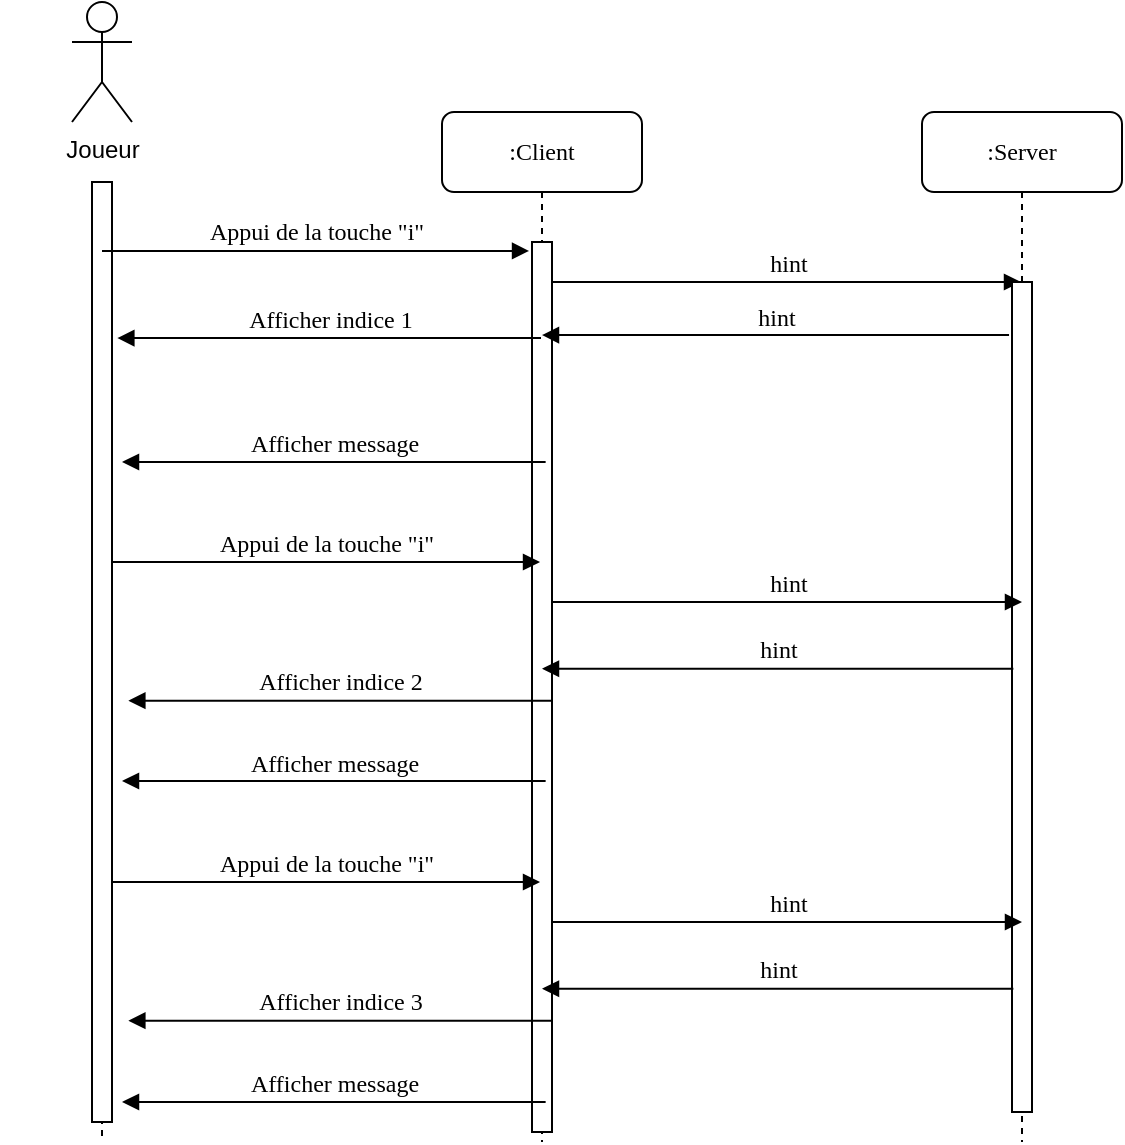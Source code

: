 <mxfile pages="6">
    <diagram name="indices de jeu" id="xraZCQBXHAXGGiUfTXcZ">
        <mxGraphModel dx="1388" dy="623" grid="1" gridSize="10" guides="1" tooltips="1" connect="1" arrows="1" fold="1" page="1" pageScale="1" pageWidth="1100" pageHeight="850" background="none" math="0" shadow="0">
            <root>
                <mxCell id="HXFXs6HzIAfrWPZ5KEJo-0"/>
                <mxCell id="HXFXs6HzIAfrWPZ5KEJo-1" parent="HXFXs6HzIAfrWPZ5KEJo-0"/>
                <mxCell id="HXFXs6HzIAfrWPZ5KEJo-2" value=":Client" style="shape=umlLifeline;perimeter=lifelinePerimeter;whiteSpace=wrap;html=1;container=1;collapsible=0;recursiveResize=0;outlineConnect=0;rounded=1;shadow=0;comic=0;labelBackgroundColor=none;strokeWidth=1;fontFamily=Verdana;fontSize=12;align=center;" parent="HXFXs6HzIAfrWPZ5KEJo-1" vertex="1">
                    <mxGeometry x="300" y="135" width="100" height="515" as="geometry"/>
                </mxCell>
                <mxCell id="B_m2uPPS5pH4uiyy2kyu-3" value="" style="html=1;points=[];perimeter=orthogonalPerimeter;" parent="HXFXs6HzIAfrWPZ5KEJo-2" vertex="1">
                    <mxGeometry x="45" y="65" width="10" height="445" as="geometry"/>
                </mxCell>
                <mxCell id="B_m2uPPS5pH4uiyy2kyu-8" value="hint" style="html=1;verticalAlign=bottom;endArrow=block;fontFamily=Verdana;fontSize=12;" parent="HXFXs6HzIAfrWPZ5KEJo-2" target="HXFXs6HzIAfrWPZ5KEJo-4" edge="1">
                    <mxGeometry width="80" relative="1" as="geometry">
                        <mxPoint x="55" y="85" as="sourcePoint"/>
                        <mxPoint x="135" y="85" as="targetPoint"/>
                    </mxGeometry>
                </mxCell>
                <mxCell id="B_m2uPPS5pH4uiyy2kyu-19" value="Appui de la touche &quot;i&quot;" style="html=1;verticalAlign=bottom;endArrow=block;fontFamily=Verdana;fontSize=12;entryX=-0.148;entryY=0.01;entryDx=0;entryDy=0;entryPerimeter=0;" parent="HXFXs6HzIAfrWPZ5KEJo-2" edge="1">
                    <mxGeometry width="80" relative="1" as="geometry">
                        <mxPoint x="-165" y="225" as="sourcePoint"/>
                        <mxPoint x="49.02" y="225" as="targetPoint"/>
                    </mxGeometry>
                </mxCell>
                <mxCell id="B_m2uPPS5pH4uiyy2kyu-20" value="Afficher indice 2" style="html=1;verticalAlign=bottom;endArrow=block;fontFamily=Verdana;fontSize=12;entryX=1.268;entryY=0.166;entryDx=0;entryDy=0;entryPerimeter=0;" parent="HXFXs6HzIAfrWPZ5KEJo-2" edge="1">
                    <mxGeometry width="80" relative="1" as="geometry">
                        <mxPoint x="55" y="294.33" as="sourcePoint"/>
                        <mxPoint x="-156.82" y="294.33" as="targetPoint"/>
                    </mxGeometry>
                </mxCell>
                <mxCell id="B_m2uPPS5pH4uiyy2kyu-21" value="Appui de la touche &quot;i&quot;" style="html=1;verticalAlign=bottom;endArrow=block;fontFamily=Verdana;fontSize=12;entryX=-0.148;entryY=0.01;entryDx=0;entryDy=0;entryPerimeter=0;" parent="HXFXs6HzIAfrWPZ5KEJo-2" edge="1">
                    <mxGeometry width="80" relative="1" as="geometry">
                        <mxPoint x="-165" y="385" as="sourcePoint"/>
                        <mxPoint x="49.02" y="385" as="targetPoint"/>
                    </mxGeometry>
                </mxCell>
                <mxCell id="B_m2uPPS5pH4uiyy2kyu-22" value="Afficher indice 3" style="html=1;verticalAlign=bottom;endArrow=block;fontFamily=Verdana;fontSize=12;entryX=1.268;entryY=0.166;entryDx=0;entryDy=0;entryPerimeter=0;" parent="HXFXs6HzIAfrWPZ5KEJo-2" edge="1">
                    <mxGeometry width="80" relative="1" as="geometry">
                        <mxPoint x="55" y="454.33" as="sourcePoint"/>
                        <mxPoint x="-156.82" y="454.33" as="targetPoint"/>
                    </mxGeometry>
                </mxCell>
                <mxCell id="HXFXs6HzIAfrWPZ5KEJo-4" value=":Server" style="shape=umlLifeline;perimeter=lifelinePerimeter;whiteSpace=wrap;html=1;container=1;collapsible=0;recursiveResize=0;outlineConnect=0;rounded=1;shadow=0;comic=0;labelBackgroundColor=none;strokeWidth=1;fontFamily=Verdana;fontSize=12;align=center;" parent="HXFXs6HzIAfrWPZ5KEJo-1" vertex="1">
                    <mxGeometry x="540" y="135" width="100" height="515" as="geometry"/>
                </mxCell>
                <mxCell id="B_m2uPPS5pH4uiyy2kyu-5" value="" style="html=1;points=[];perimeter=orthogonalPerimeter;fontFamily=Verdana;fontSize=12;" parent="HXFXs6HzIAfrWPZ5KEJo-4" vertex="1">
                    <mxGeometry x="45" y="85" width="10" height="415" as="geometry"/>
                </mxCell>
                <mxCell id="HXFXs6HzIAfrWPZ5KEJo-6" value="" style="shape=umlLifeline;perimeter=lifelinePerimeter;whiteSpace=wrap;html=1;container=1;collapsible=0;recursiveResize=0;outlineConnect=0;rounded=1;shadow=0;comic=0;labelBackgroundColor=none;strokeWidth=1;fontFamily=Verdana;fontSize=12;align=center;size=0;" parent="HXFXs6HzIAfrWPZ5KEJo-1" vertex="1">
                    <mxGeometry x="80" y="170" width="100" height="480" as="geometry"/>
                </mxCell>
                <mxCell id="HXFXs6HzIAfrWPZ5KEJo-7" value="" style="html=1;points=[];perimeter=orthogonalPerimeter;rounded=0;shadow=0;comic=0;labelBackgroundColor=none;strokeWidth=1;fontFamily=Verdana;fontSize=12;align=center;" parent="HXFXs6HzIAfrWPZ5KEJo-6" vertex="1">
                    <mxGeometry x="45" width="10" height="470" as="geometry"/>
                </mxCell>
                <mxCell id="HXFXs6HzIAfrWPZ5KEJo-8" value="Joueur" style="shape=umlActor;verticalLabelPosition=bottom;verticalAlign=top;html=1;outlineConnect=0;" parent="HXFXs6HzIAfrWPZ5KEJo-1" vertex="1">
                    <mxGeometry x="115" y="80" width="30" height="60" as="geometry"/>
                </mxCell>
                <mxCell id="B_m2uPPS5pH4uiyy2kyu-7" value="Appui de la touche &quot;i&quot;" style="html=1;verticalAlign=bottom;endArrow=block;fontFamily=Verdana;fontSize=12;entryX=-0.148;entryY=0.01;entryDx=0;entryDy=0;entryPerimeter=0;" parent="HXFXs6HzIAfrWPZ5KEJo-1" source="HXFXs6HzIAfrWPZ5KEJo-6" target="B_m2uPPS5pH4uiyy2kyu-3" edge="1">
                    <mxGeometry width="80" relative="1" as="geometry">
                        <mxPoint x="170" y="240" as="sourcePoint"/>
                        <mxPoint x="250" y="240" as="targetPoint"/>
                    </mxGeometry>
                </mxCell>
                <mxCell id="B_m2uPPS5pH4uiyy2kyu-10" value="hint" style="html=1;verticalAlign=bottom;endArrow=block;fontFamily=Verdana;fontSize=12;exitX=-0.148;exitY=0.064;exitDx=0;exitDy=0;exitPerimeter=0;" parent="HXFXs6HzIAfrWPZ5KEJo-1" source="B_m2uPPS5pH4uiyy2kyu-5" target="HXFXs6HzIAfrWPZ5KEJo-2" edge="1">
                    <mxGeometry width="80" relative="1" as="geometry">
                        <mxPoint x="470" y="300" as="sourcePoint"/>
                        <mxPoint x="550" y="300" as="targetPoint"/>
                    </mxGeometry>
                </mxCell>
                <mxCell id="B_m2uPPS5pH4uiyy2kyu-11" value="Afficher indice 1" style="html=1;verticalAlign=bottom;endArrow=block;fontFamily=Verdana;fontSize=12;entryX=1.268;entryY=0.166;entryDx=0;entryDy=0;entryPerimeter=0;" parent="HXFXs6HzIAfrWPZ5KEJo-1" source="HXFXs6HzIAfrWPZ5KEJo-2" target="HXFXs6HzIAfrWPZ5KEJo-7" edge="1">
                    <mxGeometry width="80" relative="1" as="geometry">
                        <mxPoint x="310" y="390" as="sourcePoint"/>
                        <mxPoint x="390" y="390" as="targetPoint"/>
                    </mxGeometry>
                </mxCell>
                <mxCell id="B_m2uPPS5pH4uiyy2kyu-13" value="hint" style="html=1;verticalAlign=bottom;endArrow=block;fontFamily=Verdana;fontSize=12;" parent="HXFXs6HzIAfrWPZ5KEJo-1" edge="1">
                    <mxGeometry width="80" relative="1" as="geometry">
                        <mxPoint x="355.5" y="380" as="sourcePoint"/>
                        <mxPoint x="590" y="380" as="targetPoint"/>
                    </mxGeometry>
                </mxCell>
                <mxCell id="B_m2uPPS5pH4uiyy2kyu-14" value="hint" style="html=1;verticalAlign=bottom;endArrow=block;fontFamily=Verdana;fontSize=12;exitX=0.018;exitY=0.089;exitDx=0;exitDy=0;exitPerimeter=0;" parent="HXFXs6HzIAfrWPZ5KEJo-1" edge="1">
                    <mxGeometry width="80" relative="1" as="geometry">
                        <mxPoint x="585.68" y="413.375" as="sourcePoint"/>
                        <mxPoint x="350" y="413.375" as="targetPoint"/>
                    </mxGeometry>
                </mxCell>
                <mxCell id="B_m2uPPS5pH4uiyy2kyu-15" value="hint" style="html=1;verticalAlign=bottom;endArrow=block;fontFamily=Verdana;fontSize=12;" parent="HXFXs6HzIAfrWPZ5KEJo-1" edge="1">
                    <mxGeometry width="80" relative="1" as="geometry">
                        <mxPoint x="355.5" y="540" as="sourcePoint"/>
                        <mxPoint x="590" y="540" as="targetPoint"/>
                    </mxGeometry>
                </mxCell>
                <mxCell id="B_m2uPPS5pH4uiyy2kyu-16" value="hint" style="html=1;verticalAlign=bottom;endArrow=block;fontFamily=Verdana;fontSize=12;exitX=0.018;exitY=0.089;exitDx=0;exitDy=0;exitPerimeter=0;" parent="HXFXs6HzIAfrWPZ5KEJo-1" edge="1">
                    <mxGeometry width="80" relative="1" as="geometry">
                        <mxPoint x="585.68" y="573.375" as="sourcePoint"/>
                        <mxPoint x="350" y="573.375" as="targetPoint"/>
                    </mxGeometry>
                </mxCell>
                <mxCell id="B_m2uPPS5pH4uiyy2kyu-25" value="Afficher message" style="html=1;verticalAlign=bottom;endArrow=block;fontFamily=Verdana;fontSize=12;entryX=1.268;entryY=0.166;entryDx=0;entryDy=0;entryPerimeter=0;" parent="HXFXs6HzIAfrWPZ5KEJo-1" edge="1">
                    <mxGeometry width="80" relative="1" as="geometry">
                        <mxPoint x="351.82" y="310.0" as="sourcePoint"/>
                        <mxPoint x="140.0" y="310.0" as="targetPoint"/>
                    </mxGeometry>
                </mxCell>
                <mxCell id="B_m2uPPS5pH4uiyy2kyu-35" value="Afficher message" style="html=1;verticalAlign=bottom;endArrow=block;fontFamily=Verdana;fontSize=12;entryX=1.268;entryY=0.166;entryDx=0;entryDy=0;entryPerimeter=0;" parent="HXFXs6HzIAfrWPZ5KEJo-1" edge="1">
                    <mxGeometry width="80" relative="1" as="geometry">
                        <mxPoint x="351.82" y="469.5" as="sourcePoint"/>
                        <mxPoint x="140" y="469.5" as="targetPoint"/>
                    </mxGeometry>
                </mxCell>
                <mxCell id="B_m2uPPS5pH4uiyy2kyu-36" value="Afficher message" style="html=1;verticalAlign=bottom;endArrow=block;fontFamily=Verdana;fontSize=12;entryX=1.268;entryY=0.166;entryDx=0;entryDy=0;entryPerimeter=0;" parent="HXFXs6HzIAfrWPZ5KEJo-1" edge="1">
                    <mxGeometry width="80" relative="1" as="geometry">
                        <mxPoint x="351.82" y="630" as="sourcePoint"/>
                        <mxPoint x="140" y="630" as="targetPoint"/>
                    </mxGeometry>
                </mxCell>
            </root>
        </mxGraphModel>
    </diagram>
    <diagram name="donnees etat initial" id="cie6jX-GZAudxizyRiq4">
        <mxGraphModel dx="1388" dy="623" grid="1" gridSize="10" guides="1" tooltips="1" connect="1" arrows="1" fold="1" page="1" pageScale="1" pageWidth="1100" pageHeight="850" background="none" math="0" shadow="0">
            <root>
                <mxCell id="mKZRriQ3ifEGAcNNeGFT-0"/>
                <mxCell id="mKZRriQ3ifEGAcNNeGFT-1" parent="mKZRriQ3ifEGAcNNeGFT-0"/>
                <mxCell id="mKZRriQ3ifEGAcNNeGFT-2" value=":Client" style="shape=umlLifeline;perimeter=lifelinePerimeter;whiteSpace=wrap;html=1;container=1;collapsible=0;recursiveResize=0;outlineConnect=0;rounded=1;shadow=0;comic=0;labelBackgroundColor=none;strokeWidth=1;fontFamily=Verdana;fontSize=12;align=center;" parent="mKZRriQ3ifEGAcNNeGFT-1" vertex="1">
                    <mxGeometry x="300" y="135" width="100" height="670" as="geometry"/>
                </mxCell>
                <mxCell id="H-MsiaQZq1gC3IjavCit-10" value="" style="html=1;points=[];perimeter=orthogonalPerimeter;" parent="mKZRriQ3ifEGAcNNeGFT-2" vertex="1">
                    <mxGeometry x="45" y="95" width="10" height="105" as="geometry"/>
                </mxCell>
                <mxCell id="H-MsiaQZq1gC3IjavCit-25" value="" style="html=1;points=[];perimeter=orthogonalPerimeter;fontFamily=Verdana;fontSize=12;" parent="mKZRriQ3ifEGAcNNeGFT-2" vertex="1">
                    <mxGeometry x="45" y="268" width="10" height="105" as="geometry"/>
                </mxCell>
                <mxCell id="H-MsiaQZq1gC3IjavCit-31" value="" style="html=1;points=[];perimeter=orthogonalPerimeter;fontFamily=Verdana;fontSize=12;" parent="mKZRriQ3ifEGAcNNeGFT-2" vertex="1">
                    <mxGeometry x="45" y="425" width="10" height="105" as="geometry"/>
                </mxCell>
                <mxCell id="H-MsiaQZq1gC3IjavCit-37" value="" style="html=1;points=[];perimeter=orthogonalPerimeter;fontFamily=Verdana;fontSize=12;" parent="mKZRriQ3ifEGAcNNeGFT-2" vertex="1">
                    <mxGeometry x="45" y="565" width="10" height="105" as="geometry"/>
                </mxCell>
                <mxCell id="mKZRriQ3ifEGAcNNeGFT-5" value=":Server" style="shape=umlLifeline;perimeter=lifelinePerimeter;whiteSpace=wrap;html=1;container=1;collapsible=0;recursiveResize=0;outlineConnect=0;rounded=1;shadow=0;comic=0;labelBackgroundColor=none;strokeWidth=1;fontFamily=Verdana;fontSize=12;align=center;" parent="mKZRriQ3ifEGAcNNeGFT-1" vertex="1">
                    <mxGeometry x="540" y="135" width="100" height="665" as="geometry"/>
                </mxCell>
                <mxCell id="H-MsiaQZq1gC3IjavCit-7" value="" style="html=1;points=[];perimeter=orthogonalPerimeter;" parent="mKZRriQ3ifEGAcNNeGFT-5" vertex="1">
                    <mxGeometry x="45" y="107.5" width="10" height="80" as="geometry"/>
                </mxCell>
                <mxCell id="H-MsiaQZq1gC3IjavCit-28" value="" style="html=1;points=[];perimeter=orthogonalPerimeter;fontFamily=Verdana;fontSize=12;" parent="mKZRriQ3ifEGAcNNeGFT-5" vertex="1">
                    <mxGeometry x="45" y="275" width="10" height="80" as="geometry"/>
                </mxCell>
                <mxCell id="H-MsiaQZq1gC3IjavCit-34" value="" style="html=1;points=[];perimeter=orthogonalPerimeter;fontFamily=Verdana;fontSize=12;" parent="mKZRriQ3ifEGAcNNeGFT-5" vertex="1">
                    <mxGeometry x="45" y="435" width="10" height="80" as="geometry"/>
                </mxCell>
                <mxCell id="H-MsiaQZq1gC3IjavCit-43" value="" style="html=1;points=[];perimeter=orthogonalPerimeter;fontFamily=Verdana;fontSize=12;" parent="mKZRriQ3ifEGAcNNeGFT-5" vertex="1">
                    <mxGeometry x="45" y="578" width="10" height="80" as="geometry"/>
                </mxCell>
                <mxCell id="BIf7wplBNDq5_CbHoOfJ-6" value="" style="endArrow=none;dashed=1;html=1;dashPattern=1 3;strokeWidth=2;exitX=-0.002;exitY=0.286;exitDx=0;exitDy=0;exitPerimeter=0;" parent="mKZRriQ3ifEGAcNNeGFT-5" edge="1">
                    <mxGeometry width="50" height="50" relative="1" as="geometry">
                        <mxPoint x="-521.24" y="385.18" as="sourcePoint"/>
                        <mxPoint x="100" y="385" as="targetPoint"/>
                    </mxGeometry>
                </mxCell>
                <mxCell id="mKZRriQ3ifEGAcNNeGFT-8" value="" style="shape=umlLifeline;perimeter=lifelinePerimeter;whiteSpace=wrap;html=1;container=1;collapsible=0;recursiveResize=0;outlineConnect=0;rounded=1;shadow=0;comic=0;labelBackgroundColor=none;strokeWidth=1;fontFamily=Verdana;fontSize=12;align=center;size=0;" parent="mKZRriQ3ifEGAcNNeGFT-1" vertex="1">
                    <mxGeometry x="80" y="170" width="100" height="630" as="geometry"/>
                </mxCell>
                <mxCell id="mKZRriQ3ifEGAcNNeGFT-9" value="" style="html=1;points=[];perimeter=orthogonalPerimeter;rounded=0;shadow=0;comic=0;labelBackgroundColor=none;strokeWidth=1;fontFamily=Verdana;fontSize=12;align=center;" parent="mKZRriQ3ifEGAcNNeGFT-8" vertex="1">
                    <mxGeometry x="45" width="10" height="630" as="geometry"/>
                </mxCell>
                <mxCell id="mKZRriQ3ifEGAcNNeGFT-12" value="Joueur" style="shape=umlActor;verticalLabelPosition=bottom;verticalAlign=top;html=1;outlineConnect=0;" parent="mKZRriQ3ifEGAcNNeGFT-1" vertex="1">
                    <mxGeometry x="115" y="80" width="30" height="60" as="geometry"/>
                </mxCell>
                <mxCell id="H-MsiaQZq1gC3IjavCit-8" value="&lt;font style=&quot;font-size: 12px;&quot; face=&quot;Verdana&quot;&gt;Supprimer toutes les fiches de jeux&lt;/font&gt;" style="html=1;verticalAlign=bottom;endArrow=block;entryX=0;entryY=0;" parent="mKZRriQ3ifEGAcNNeGFT-1" source="mKZRriQ3ifEGAcNNeGFT-2" target="H-MsiaQZq1gC3IjavCit-7" edge="1">
                    <mxGeometry relative="1" as="geometry">
                        <mxPoint x="385" y="220" as="sourcePoint"/>
                    </mxGeometry>
                </mxCell>
                <mxCell id="H-MsiaQZq1gC3IjavCit-9" value="&lt;font face=&quot;Verdana&quot;&gt;&lt;span style=&quot;font-size: 12px;&quot;&gt;200 OK&lt;/span&gt;&lt;/font&gt;" style="html=1;verticalAlign=bottom;endArrow=open;dashed=1;endSize=8;exitX=0;exitY=0.95;" parent="mKZRriQ3ifEGAcNNeGFT-1" source="H-MsiaQZq1gC3IjavCit-7" target="mKZRriQ3ifEGAcNNeGFT-2" edge="1">
                    <mxGeometry relative="1" as="geometry">
                        <mxPoint x="385" y="296" as="targetPoint"/>
                    </mxGeometry>
                </mxCell>
                <mxCell id="H-MsiaQZq1gC3IjavCit-12" value="&lt;font face=&quot;Verdana&quot; style=&quot;font-size: 12px;&quot;&gt;Afficher aucun jeu&lt;/font&gt;" style="html=1;verticalAlign=bottom;endArrow=open;dashed=1;endSize=8;exitX=0;exitY=0.95;" parent="mKZRriQ3ifEGAcNNeGFT-1" source="H-MsiaQZq1gC3IjavCit-10" target="mKZRriQ3ifEGAcNNeGFT-8" edge="1">
                    <mxGeometry relative="1" as="geometry">
                        <mxPoint x="225" y="296" as="targetPoint"/>
                    </mxGeometry>
                </mxCell>
                <mxCell id="H-MsiaQZq1gC3IjavCit-11" value="&lt;font face=&quot;Verdana&quot; style=&quot;font-size: 12px;&quot;&gt;Cliquer sur &lt;br&gt;&quot;supprimer toutes &lt;br&gt;les fiches de jeu&quot;&lt;/font&gt;" style="html=1;verticalAlign=bottom;endArrow=block;entryX=0;entryY=0;" parent="mKZRriQ3ifEGAcNNeGFT-1" source="mKZRriQ3ifEGAcNNeGFT-8" target="H-MsiaQZq1gC3IjavCit-10" edge="1">
                    <mxGeometry relative="1" as="geometry">
                        <mxPoint x="225" y="220" as="sourcePoint"/>
                    </mxGeometry>
                </mxCell>
                <mxCell id="H-MsiaQZq1gC3IjavCit-26" value="Cliquer sur &quot;réinitialiser&lt;br&gt;tous les temps&quot;" style="html=1;verticalAlign=bottom;endArrow=block;entryX=0;entryY=0;fontFamily=Verdana;fontSize=12;" parent="mKZRriQ3ifEGAcNNeGFT-1" source="mKZRriQ3ifEGAcNNeGFT-8" target="H-MsiaQZq1gC3IjavCit-25" edge="1">
                    <mxGeometry relative="1" as="geometry">
                        <mxPoint x="225" y="403" as="sourcePoint"/>
                    </mxGeometry>
                </mxCell>
                <mxCell id="H-MsiaQZq1gC3IjavCit-27" value="L'utilisateur&lt;br&gt;ne voit plus les temps" style="html=1;verticalAlign=bottom;endArrow=open;dashed=1;endSize=8;exitX=0;exitY=0.95;fontFamily=Verdana;fontSize=12;" parent="mKZRriQ3ifEGAcNNeGFT-1" source="H-MsiaQZq1gC3IjavCit-25" target="mKZRriQ3ifEGAcNNeGFT-8" edge="1">
                    <mxGeometry relative="1" as="geometry">
                        <mxPoint x="225" y="479" as="targetPoint"/>
                    </mxGeometry>
                </mxCell>
                <mxCell id="H-MsiaQZq1gC3IjavCit-29" value="Supprimer tous les meilleurs temps" style="html=1;verticalAlign=bottom;endArrow=block;entryX=0;entryY=0;fontFamily=Verdana;fontSize=12;" parent="mKZRriQ3ifEGAcNNeGFT-1" source="mKZRriQ3ifEGAcNNeGFT-2" target="H-MsiaQZq1gC3IjavCit-28" edge="1">
                    <mxGeometry relative="1" as="geometry">
                        <mxPoint x="415" y="424" as="sourcePoint"/>
                    </mxGeometry>
                </mxCell>
                <mxCell id="H-MsiaQZq1gC3IjavCit-30" value="200 OK" style="html=1;verticalAlign=bottom;endArrow=open;dashed=1;endSize=8;exitX=0;exitY=0.95;fontFamily=Verdana;fontSize=12;" parent="mKZRriQ3ifEGAcNNeGFT-1" source="H-MsiaQZq1gC3IjavCit-28" target="mKZRriQ3ifEGAcNNeGFT-2" edge="1">
                    <mxGeometry relative="1" as="geometry">
                        <mxPoint x="415" y="500" as="targetPoint"/>
                    </mxGeometry>
                </mxCell>
                <mxCell id="H-MsiaQZq1gC3IjavCit-32" value="Cliquer sur &quot;réinitialiser &lt;br&gt;les constantes de jeu&quot;" style="html=1;verticalAlign=bottom;endArrow=block;entryX=0;entryY=0;fontFamily=Verdana;fontSize=12;" parent="mKZRriQ3ifEGAcNNeGFT-1" source="mKZRriQ3ifEGAcNNeGFT-9" target="H-MsiaQZq1gC3IjavCit-31" edge="1">
                    <mxGeometry relative="1" as="geometry">
                        <mxPoint x="225" y="550" as="sourcePoint"/>
                    </mxGeometry>
                </mxCell>
                <mxCell id="H-MsiaQZq1gC3IjavCit-33" value="Afficher les valeurs par défaut &lt;br&gt;des constantes de jeu" style="html=1;verticalAlign=bottom;endArrow=open;dashed=1;endSize=8;exitX=0;exitY=0.95;fontFamily=Verdana;fontSize=12;" parent="mKZRriQ3ifEGAcNNeGFT-1" source="H-MsiaQZq1gC3IjavCit-31" target="mKZRriQ3ifEGAcNNeGFT-9" edge="1">
                    <mxGeometry relative="1" as="geometry">
                        <mxPoint x="225" y="626" as="targetPoint"/>
                    </mxGeometry>
                </mxCell>
                <mxCell id="H-MsiaQZq1gC3IjavCit-35" value="Remettre les constantes &lt;br&gt;à leurs valeurs initiales" style="html=1;verticalAlign=bottom;endArrow=block;entryX=0;entryY=0;fontFamily=Verdana;fontSize=12;" parent="mKZRriQ3ifEGAcNNeGFT-1" source="mKZRriQ3ifEGAcNNeGFT-2" target="H-MsiaQZq1gC3IjavCit-34" edge="1">
                    <mxGeometry relative="1" as="geometry">
                        <mxPoint x="455" y="563" as="sourcePoint"/>
                    </mxGeometry>
                </mxCell>
                <mxCell id="H-MsiaQZq1gC3IjavCit-36" value="204 No Content" style="html=1;verticalAlign=bottom;endArrow=open;dashed=1;endSize=8;exitX=0;exitY=0.95;fontFamily=Verdana;fontSize=12;" parent="mKZRriQ3ifEGAcNNeGFT-1" source="H-MsiaQZq1gC3IjavCit-34" target="mKZRriQ3ifEGAcNNeGFT-2" edge="1">
                    <mxGeometry relative="1" as="geometry">
                        <mxPoint x="455" y="639" as="targetPoint"/>
                    </mxGeometry>
                </mxCell>
                <mxCell id="H-MsiaQZq1gC3IjavCit-38" value="Cliquer sur &quot;effacer l'historique&quot;" style="html=1;verticalAlign=bottom;endArrow=block;entryX=0;entryY=0;fontFamily=Verdana;fontSize=12;" parent="mKZRriQ3ifEGAcNNeGFT-1" source="mKZRriQ3ifEGAcNNeGFT-8" target="H-MsiaQZq1gC3IjavCit-37" edge="1">
                    <mxGeometry relative="1" as="geometry">
                        <mxPoint x="275" y="700" as="sourcePoint"/>
                    </mxGeometry>
                </mxCell>
                <mxCell id="H-MsiaQZq1gC3IjavCit-39" value="L'utilisateur &lt;br&gt;ne voit plus l'historique" style="html=1;verticalAlign=bottom;endArrow=open;dashed=1;endSize=8;exitX=0;exitY=0.95;fontFamily=Verdana;fontSize=12;" parent="mKZRriQ3ifEGAcNNeGFT-1" source="H-MsiaQZq1gC3IjavCit-37" target="mKZRriQ3ifEGAcNNeGFT-8" edge="1">
                    <mxGeometry relative="1" as="geometry">
                        <mxPoint x="275" y="776" as="targetPoint"/>
                    </mxGeometry>
                </mxCell>
                <mxCell id="H-MsiaQZq1gC3IjavCit-44" value="Supprimer l'historique" style="html=1;verticalAlign=bottom;endArrow=block;entryX=0;entryY=0;fontFamily=Verdana;fontSize=12;" parent="mKZRriQ3ifEGAcNNeGFT-1" source="mKZRriQ3ifEGAcNNeGFT-2" target="H-MsiaQZq1gC3IjavCit-43" edge="1">
                    <mxGeometry relative="1" as="geometry">
                        <mxPoint x="515" y="713" as="sourcePoint"/>
                    </mxGeometry>
                </mxCell>
                <mxCell id="H-MsiaQZq1gC3IjavCit-45" value="200 OK" style="html=1;verticalAlign=bottom;endArrow=open;dashed=1;endSize=8;exitX=0;exitY=0.95;fontFamily=Verdana;fontSize=12;" parent="mKZRriQ3ifEGAcNNeGFT-1" source="H-MsiaQZq1gC3IjavCit-43" target="mKZRriQ3ifEGAcNNeGFT-2" edge="1">
                    <mxGeometry relative="1" as="geometry">
                        <mxPoint x="515" y="789" as="targetPoint"/>
                    </mxGeometry>
                </mxCell>
                <mxCell id="BIf7wplBNDq5_CbHoOfJ-1" value="" style="endArrow=none;dashed=1;html=1;dashPattern=1 3;strokeWidth=2;exitX=-0.002;exitY=0.286;exitDx=0;exitDy=0;exitPerimeter=0;" parent="mKZRriQ3ifEGAcNNeGFT-1" edge="1">
                    <mxGeometry width="50" height="50" relative="1" as="geometry">
                        <mxPoint x="460" y="450" as="sourcePoint"/>
                        <mxPoint x="640" y="360" as="targetPoint"/>
                    </mxGeometry>
                </mxCell>
                <mxCell id="BIf7wplBNDq5_CbHoOfJ-2" value="[Suppression&lt;br&gt;des fiches de jeu]" style="text;html=1;align=center;verticalAlign=middle;resizable=0;points=[];autosize=1;strokeColor=none;fillColor=none;" parent="mKZRriQ3ifEGAcNNeGFT-1" vertex="1">
                    <mxGeometry x="10" y="210" width="120" height="40" as="geometry"/>
                </mxCell>
                <mxCell id="BIf7wplBNDq5_CbHoOfJ-3" value="[Réinitialisation &lt;br&gt;des temps]" style="text;html=1;align=center;verticalAlign=middle;resizable=0;points=[];autosize=1;strokeColor=none;fillColor=none;" parent="mKZRriQ3ifEGAcNNeGFT-1" vertex="1">
                    <mxGeometry x="20" y="360" width="100" height="40" as="geometry"/>
                </mxCell>
                <mxCell id="BIf7wplBNDq5_CbHoOfJ-4" value="[Réinitialisation&lt;br&gt;des constantes]" style="text;html=1;align=center;verticalAlign=middle;resizable=0;points=[];autosize=1;strokeColor=none;fillColor=none;" parent="mKZRriQ3ifEGAcNNeGFT-1" vertex="1">
                    <mxGeometry x="20" y="520" width="110" height="40" as="geometry"/>
                </mxCell>
                <mxCell id="BIf7wplBNDq5_CbHoOfJ-5" value="[Suppression&lt;br&gt;de l'historique]" style="text;html=1;align=center;verticalAlign=middle;resizable=0;points=[];autosize=1;strokeColor=none;fillColor=none;" parent="mKZRriQ3ifEGAcNNeGFT-1" vertex="1">
                    <mxGeometry x="20" y="670" width="100" height="40" as="geometry"/>
                </mxCell>
                <mxCell id="BIf7wplBNDq5_CbHoOfJ-7" value="" style="endArrow=none;dashed=1;html=1;dashPattern=1 3;strokeWidth=2;exitX=-0.002;exitY=0.286;exitDx=0;exitDy=0;exitPerimeter=0;" parent="mKZRriQ3ifEGAcNNeGFT-1" edge="1">
                    <mxGeometry width="50" height="50" relative="1" as="geometry">
                        <mxPoint x="20.0" y="670.18" as="sourcePoint"/>
                        <mxPoint x="641.24" y="670" as="targetPoint"/>
                    </mxGeometry>
                </mxCell>
            </root>
        </mxGraphModel>
    </diagram>
    <diagram name="constantes de jeu" id="jHz-d_UaIakY3pw3K8z0">
        <mxGraphModel dx="1388" dy="623" grid="1" gridSize="10" guides="1" tooltips="1" connect="1" arrows="1" fold="1" page="1" pageScale="1" pageWidth="1100" pageHeight="850" background="none" math="0" shadow="0">
            <root>
                <mxCell id="AVme-G2MAmnOn0Suqu5l-0"/>
                <mxCell id="AVme-G2MAmnOn0Suqu5l-1" parent="AVme-G2MAmnOn0Suqu5l-0"/>
                <mxCell id="AVme-G2MAmnOn0Suqu5l-2" value=":Client" style="shape=umlLifeline;perimeter=lifelinePerimeter;whiteSpace=wrap;html=1;container=1;collapsible=0;recursiveResize=0;outlineConnect=0;rounded=1;shadow=0;comic=0;labelBackgroundColor=none;strokeWidth=1;fontFamily=Verdana;fontSize=12;align=center;" parent="AVme-G2MAmnOn0Suqu5l-1" vertex="1">
                    <mxGeometry x="300" y="135" width="100" height="385" as="geometry"/>
                </mxCell>
                <mxCell id="AVme-G2MAmnOn0Suqu5l-5" value="" style="html=1;points=[];perimeter=orthogonalPerimeter;fontFamily=Verdana;fontSize=12;" parent="AVme-G2MAmnOn0Suqu5l-2" vertex="1">
                    <mxGeometry x="45" y="238" width="10" height="105" as="geometry"/>
                </mxCell>
                <mxCell id="sy0VuSgqExmXGPUdKP8i-0" value="" style="html=1;points=[];perimeter=orthogonalPerimeter;fontFamily=Verdana;fontSize=12;" parent="AVme-G2MAmnOn0Suqu5l-2" vertex="1">
                    <mxGeometry x="46" y="75" width="10" height="105" as="geometry"/>
                </mxCell>
                <mxCell id="AVme-G2MAmnOn0Suqu5l-7" value=":Server" style="shape=umlLifeline;perimeter=lifelinePerimeter;whiteSpace=wrap;html=1;container=1;collapsible=0;recursiveResize=0;outlineConnect=0;rounded=1;shadow=0;comic=0;labelBackgroundColor=none;strokeWidth=1;fontFamily=Verdana;fontSize=12;align=center;" parent="AVme-G2MAmnOn0Suqu5l-1" vertex="1">
                    <mxGeometry x="540" y="135" width="100" height="385" as="geometry"/>
                </mxCell>
                <mxCell id="AVme-G2MAmnOn0Suqu5l-10" value="" style="html=1;points=[];perimeter=orthogonalPerimeter;fontFamily=Verdana;fontSize=12;" parent="AVme-G2MAmnOn0Suqu5l-7" vertex="1">
                    <mxGeometry x="45" y="250" width="10" height="80" as="geometry"/>
                </mxCell>
                <mxCell id="sy0VuSgqExmXGPUdKP8i-6" value="" style="html=1;points=[];perimeter=orthogonalPerimeter;fontFamily=Verdana;fontSize=12;" parent="AVme-G2MAmnOn0Suqu5l-7" vertex="1">
                    <mxGeometry x="46" y="85" width="10" height="80" as="geometry"/>
                </mxCell>
                <mxCell id="AVme-G2MAmnOn0Suqu5l-12" value="" style="shape=umlLifeline;perimeter=lifelinePerimeter;whiteSpace=wrap;html=1;container=1;collapsible=0;recursiveResize=0;outlineConnect=0;rounded=1;shadow=0;comic=0;labelBackgroundColor=none;strokeWidth=1;fontFamily=Verdana;fontSize=12;align=center;size=0;" parent="AVme-G2MAmnOn0Suqu5l-1" vertex="1">
                    <mxGeometry x="80" y="170" width="100" height="350" as="geometry"/>
                </mxCell>
                <mxCell id="AVme-G2MAmnOn0Suqu5l-13" value="" style="html=1;points=[];perimeter=orthogonalPerimeter;rounded=0;shadow=0;comic=0;labelBackgroundColor=none;strokeWidth=1;fontFamily=Verdana;fontSize=12;align=center;" parent="AVme-G2MAmnOn0Suqu5l-12" vertex="1">
                    <mxGeometry x="45" width="10" height="320" as="geometry"/>
                </mxCell>
                <mxCell id="AVme-G2MAmnOn0Suqu5l-14" value="Joueur" style="shape=umlActor;verticalLabelPosition=bottom;verticalAlign=top;html=1;outlineConnect=0;" parent="AVme-G2MAmnOn0Suqu5l-1" vertex="1">
                    <mxGeometry x="115" y="80" width="30" height="60" as="geometry"/>
                </mxCell>
                <mxCell id="AVme-G2MAmnOn0Suqu5l-23" value="Modifier une constante de jeu" style="html=1;verticalAlign=bottom;endArrow=block;entryX=0;entryY=0;fontFamily=Verdana;fontSize=12;" parent="AVme-G2MAmnOn0Suqu5l-1" source="AVme-G2MAmnOn0Suqu5l-13" target="AVme-G2MAmnOn0Suqu5l-5" edge="1">
                    <mxGeometry relative="1" as="geometry">
                        <mxPoint x="225" y="550" as="sourcePoint"/>
                    </mxGeometry>
                </mxCell>
                <mxCell id="AVme-G2MAmnOn0Suqu5l-24" value="Afficher les nouvelles valeurs &lt;br&gt;de constantes de jeu" style="html=1;verticalAlign=bottom;endArrow=open;dashed=1;endSize=8;exitX=0;exitY=0.95;fontFamily=Verdana;fontSize=12;" parent="AVme-G2MAmnOn0Suqu5l-1" source="AVme-G2MAmnOn0Suqu5l-5" target="AVme-G2MAmnOn0Suqu5l-13" edge="1">
                    <mxGeometry relative="1" as="geometry">
                        <mxPoint x="225" y="626" as="targetPoint"/>
                    </mxGeometry>
                </mxCell>
                <mxCell id="AVme-G2MAmnOn0Suqu5l-25" value="PATCH /api/game-config&amp;nbsp;" style="html=1;verticalAlign=bottom;endArrow=block;entryX=0;entryY=0;fontFamily=Verdana;fontSize=12;" parent="AVme-G2MAmnOn0Suqu5l-1" source="AVme-G2MAmnOn0Suqu5l-2" target="AVme-G2MAmnOn0Suqu5l-10" edge="1">
                    <mxGeometry relative="1" as="geometry">
                        <mxPoint x="455" y="563" as="sourcePoint"/>
                    </mxGeometry>
                </mxCell>
                <mxCell id="AVme-G2MAmnOn0Suqu5l-26" value="204 No Content" style="html=1;verticalAlign=bottom;endArrow=open;dashed=1;endSize=8;exitX=0;exitY=0.95;fontFamily=Verdana;fontSize=12;" parent="AVme-G2MAmnOn0Suqu5l-1" source="AVme-G2MAmnOn0Suqu5l-10" target="AVme-G2MAmnOn0Suqu5l-2" edge="1">
                    <mxGeometry relative="1" as="geometry">
                        <mxPoint x="455" y="639" as="targetPoint"/>
                    </mxGeometry>
                </mxCell>
                <mxCell id="sy0VuSgqExmXGPUdKP8i-1" value="Aller sur &lt;br&gt;la page de configuration" style="html=1;verticalAlign=bottom;endArrow=block;entryX=0;entryY=0;fontFamily=Verdana;fontSize=12;" parent="AVme-G2MAmnOn0Suqu5l-1" source="AVme-G2MAmnOn0Suqu5l-12" target="sy0VuSgqExmXGPUdKP8i-0" edge="1">
                    <mxGeometry relative="1" as="geometry">
                        <mxPoint x="276" y="210" as="sourcePoint"/>
                    </mxGeometry>
                </mxCell>
                <mxCell id="sy0VuSgqExmXGPUdKP8i-2" value="Afficher &lt;br&gt;les constantes de jeu actuels" style="html=1;verticalAlign=bottom;endArrow=open;dashed=1;endSize=8;exitX=0;exitY=0.95;fontFamily=Verdana;fontSize=12;" parent="AVme-G2MAmnOn0Suqu5l-1" source="sy0VuSgqExmXGPUdKP8i-0" target="AVme-G2MAmnOn0Suqu5l-12" edge="1">
                    <mxGeometry relative="1" as="geometry">
                        <mxPoint x="276" y="286" as="targetPoint"/>
                    </mxGeometry>
                </mxCell>
                <mxCell id="sy0VuSgqExmXGPUdKP8i-7" value="GET /api/game-config" style="html=1;verticalAlign=bottom;endArrow=block;entryX=0;entryY=0;fontFamily=Verdana;fontSize=12;" parent="AVme-G2MAmnOn0Suqu5l-1" source="AVme-G2MAmnOn0Suqu5l-2" target="sy0VuSgqExmXGPUdKP8i-6" edge="1">
                    <mxGeometry relative="1" as="geometry">
                        <mxPoint x="516" y="220" as="sourcePoint"/>
                    </mxGeometry>
                </mxCell>
                <mxCell id="sy0VuSgqExmXGPUdKP8i-8" value="200 OK" style="html=1;verticalAlign=bottom;endArrow=open;dashed=1;endSize=8;exitX=0;exitY=0.95;fontFamily=Verdana;fontSize=12;" parent="AVme-G2MAmnOn0Suqu5l-1" source="sy0VuSgqExmXGPUdKP8i-6" target="AVme-G2MAmnOn0Suqu5l-2" edge="1">
                    <mxGeometry relative="1" as="geometry">
                        <mxPoint x="516" y="296" as="targetPoint"/>
                    </mxGeometry>
                </mxCell>
                <mxCell id="sp1l-_s62sIOi1v7W9Aa-0" value="opt" style="shape=umlFrame;whiteSpace=wrap;html=1;" parent="AVme-G2MAmnOn0Suqu5l-1" vertex="1">
                    <mxGeometry x="55" y="326" width="585" height="184" as="geometry"/>
                </mxCell>
            </root>
        </mxGraphModel>
    </diagram>
    <diagram name="temps limite" id="13e1069c-82ec-6db2-03f1-153e76fe0fe0">
        <mxGraphModel dx="1388" dy="623" grid="0" gridSize="10" guides="1" tooltips="1" connect="1" arrows="1" fold="1" page="1" pageScale="1" pageWidth="1100" pageHeight="850" background="none" math="0" shadow="0">
            <root>
                <mxCell id="0"/>
                <mxCell id="1" parent="0"/>
                <mxCell id="jNU8AqtsFbSD26rPo0zy-15" value="loop" style="shape=umlFrame;whiteSpace=wrap;html=1;" parent="1" vertex="1">
                    <mxGeometry x="100" y="450" width="720" height="130" as="geometry"/>
                </mxCell>
                <mxCell id="7baba1c4bc27f4b0-2" value=":Client" style="shape=umlLifeline;perimeter=lifelinePerimeter;whiteSpace=wrap;html=1;container=1;collapsible=0;recursiveResize=0;outlineConnect=0;rounded=1;shadow=0;comic=0;labelBackgroundColor=none;strokeWidth=1;fontFamily=Verdana;fontSize=12;align=center;" parent="1" vertex="1">
                    <mxGeometry x="580" y="145" width="100" height="580" as="geometry"/>
                </mxCell>
                <mxCell id="7baba1c4bc27f4b0-10" value="" style="html=1;points=[];perimeter=orthogonalPerimeter;rounded=0;shadow=0;comic=0;labelBackgroundColor=none;strokeWidth=1;fontFamily=Verdana;fontSize=12;align=center;" parent="7baba1c4bc27f4b0-2" vertex="1">
                    <mxGeometry x="45" y="100" width="10" height="440" as="geometry"/>
                </mxCell>
                <mxCell id="xOoVjG_zMqUMlfxvTohz-9" value="joinRoom" style="html=1;verticalAlign=bottom;endArrow=block;labelBackgroundColor=none;fontFamily=Verdana;fontSize=12;edgeStyle=elbowEdgeStyle;elbow=vertical;exitX=1.056;exitY=0.034;exitDx=0;exitDy=0;exitPerimeter=0;" parent="7baba1c4bc27f4b0-2" edge="1">
                    <mxGeometry relative="1" as="geometry">
                        <mxPoint x="55" y="205" as="sourcePoint"/>
                        <mxPoint x="209" y="205" as="targetPoint"/>
                        <Array as="points">
                            <mxPoint x="59" y="205"/>
                            <mxPoint x="119" y="225"/>
                            <mxPoint x="159" y="205"/>
                        </Array>
                    </mxGeometry>
                </mxCell>
                <mxCell id="7baba1c4bc27f4b0-3" value=":Server" style="shape=umlLifeline;perimeter=lifelinePerimeter;whiteSpace=wrap;html=1;container=1;collapsible=0;recursiveResize=0;outlineConnect=0;rounded=1;shadow=0;comic=0;labelBackgroundColor=none;strokeWidth=1;fontFamily=Verdana;fontSize=12;align=center;" parent="1" vertex="1">
                    <mxGeometry x="740" y="145" width="100" height="580" as="geometry"/>
                </mxCell>
                <mxCell id="xOoVjG_zMqUMlfxvTohz-8" value="" style="html=1;points=[];perimeter=orthogonalPerimeter;rounded=0;shadow=0;comic=0;labelBackgroundColor=none;strokeWidth=1;fontFamily=Verdana;fontSize=12;align=center;" parent="7baba1c4bc27f4b0-3" vertex="1">
                    <mxGeometry x="45" y="205" width="10" height="335" as="geometry"/>
                </mxCell>
                <mxCell id="13" value="Compte à rebours&lt;br&gt;atteint zéro" style="edgeStyle=orthogonalEdgeStyle;html=1;align=left;spacingLeft=2;endArrow=block;rounded=0;entryX=1;entryY=0;fontFamily=Verdana;fontSize=12;" parent="7baba1c4bc27f4b0-3" edge="1">
                    <mxGeometry relative="1" as="geometry">
                        <mxPoint x="45" y="445" as="sourcePoint"/>
                        <Array as="points">
                            <mxPoint x="75" y="445"/>
                            <mxPoint x="75" y="465"/>
                        </Array>
                        <mxPoint x="50" y="465" as="targetPoint"/>
                    </mxGeometry>
                </mxCell>
                <mxCell id="7baba1c4bc27f4b0-8" value="" style="shape=umlLifeline;perimeter=lifelinePerimeter;whiteSpace=wrap;html=1;container=1;collapsible=0;recursiveResize=0;outlineConnect=0;rounded=1;shadow=0;comic=0;labelBackgroundColor=none;strokeWidth=1;fontFamily=Verdana;fontSize=12;align=center;size=0;" parent="1" vertex="1">
                    <mxGeometry x="410" y="180" width="100" height="545" as="geometry"/>
                </mxCell>
                <mxCell id="7baba1c4bc27f4b0-9" value="" style="html=1;points=[];perimeter=orthogonalPerimeter;rounded=0;shadow=0;comic=0;labelBackgroundColor=none;strokeWidth=1;fontFamily=Verdana;fontSize=12;align=center;" parent="7baba1c4bc27f4b0-8" vertex="1">
                    <mxGeometry x="45" width="10" height="540" as="geometry"/>
                </mxCell>
                <mxCell id="2" value="&lt;font face=&quot;Verdana&quot; style=&quot;font-size: 12px;&quot;&gt;Écrire nom de joueur&lt;/font&gt;" style="html=1;verticalAlign=bottom;endArrow=block;" parent="7baba1c4bc27f4b0-8" target="7baba1c4bc27f4b0-2" edge="1">
                    <mxGeometry width="80" relative="1" as="geometry">
                        <mxPoint x="55" y="100" as="sourcePoint"/>
                        <mxPoint x="135" y="100" as="targetPoint"/>
                    </mxGeometry>
                </mxCell>
                <mxCell id="7baba1c4bc27f4b0-11" value="Sélectionner&lt;br&gt;&amp;nbsp;Temps limité" style="html=1;verticalAlign=bottom;endArrow=block;entryX=0;entryY=0;labelBackgroundColor=none;fontFamily=Verdana;fontSize=12;edgeStyle=elbowEdgeStyle;elbow=vertical;" parent="1" source="7baba1c4bc27f4b0-9" target="7baba1c4bc27f4b0-10" edge="1">
                    <mxGeometry relative="1" as="geometry">
                        <mxPoint x="530" y="255" as="sourcePoint"/>
                    </mxGeometry>
                </mxCell>
                <mxCell id="xOoVjG_zMqUMlfxvTohz-1" value="Joueur 2" style="shape=umlActor;verticalLabelPosition=bottom;verticalAlign=top;html=1;outlineConnect=0;" parent="1" vertex="1">
                    <mxGeometry x="445" y="90" width="30" height="60" as="geometry"/>
                </mxCell>
                <mxCell id="xOoVjG_zMqUMlfxvTohz-4" value="Jouer coop" style="html=1;verticalAlign=bottom;endArrow=block;labelBackgroundColor=none;fontFamily=Verdana;fontSize=12;edgeStyle=elbowEdgeStyle;elbow=vertical;" parent="1" source="7baba1c4bc27f4b0-8" target="7baba1c4bc27f4b0-2" edge="1">
                    <mxGeometry relative="1" as="geometry">
                        <mxPoint x="470" y="370" as="sourcePoint"/>
                        <mxPoint x="600" y="370" as="targetPoint"/>
                        <Array as="points">
                            <mxPoint x="540" y="340"/>
                            <mxPoint x="540" y="360"/>
                            <mxPoint x="550" y="340"/>
                            <mxPoint x="560" y="340"/>
                            <mxPoint x="560" y="340"/>
                            <mxPoint x="540" y="370"/>
                            <mxPoint x="540" y="380"/>
                        </Array>
                    </mxGeometry>
                </mxCell>
                <mxCell id="3" value="Montrer images" style="html=1;verticalAlign=bottom;endArrow=block;fontFamily=Verdana;fontSize=12;exitX=0.103;exitY=0.403;exitDx=0;exitDy=0;exitPerimeter=0;" parent="1" source="7baba1c4bc27f4b0-10" target="7baba1c4bc27f4b0-8" edge="1">
                    <mxGeometry width="80" relative="1" as="geometry">
                        <mxPoint x="640" y="420" as="sourcePoint"/>
                        <mxPoint x="720" y="420" as="targetPoint"/>
                    </mxGeometry>
                </mxCell>
                <mxCell id="4" value="Clique sur une différence" style="html=1;verticalAlign=bottom;endArrow=block;fontFamily=Verdana;fontSize=12;entryX=-0.082;entryY=0.542;entryDx=0;entryDy=0;entryPerimeter=0;" parent="1" source="7baba1c4bc27f4b0-8" target="7baba1c4bc27f4b0-10" edge="1">
                    <mxGeometry width="80" relative="1" as="geometry">
                        <mxPoint x="500" y="449.71" as="sourcePoint"/>
                        <mxPoint x="580" y="449.71" as="targetPoint"/>
                    </mxGeometry>
                </mxCell>
                <mxCell id="6" value="startGame" style="html=1;verticalAlign=bottom;endArrow=block;fontFamily=Verdana;fontSize=12;entryX=1.029;entryY=0.341;entryDx=0;entryDy=0;entryPerimeter=0;" parent="1" source="xOoVjG_zMqUMlfxvTohz-8" target="7baba1c4bc27f4b0-10" edge="1">
                    <mxGeometry width="80" relative="1" as="geometry">
                        <mxPoint x="740" y="440" as="sourcePoint"/>
                        <mxPoint x="820" y="440" as="targetPoint"/>
                    </mxGeometry>
                </mxCell>
                <mxCell id="7" value="identifyDifference" style="html=1;verticalAlign=bottom;endArrow=block;fontFamily=Verdana;fontSize=12;exitX=1.24;exitY=0.573;exitDx=0;exitDy=0;exitPerimeter=0;" parent="1" source="7baba1c4bc27f4b0-10" target="xOoVjG_zMqUMlfxvTohz-8" edge="1">
                    <mxGeometry width="80" relative="1" as="geometry">
                        <mxPoint x="650" y="464.71" as="sourcePoint"/>
                        <mxPoint x="730" y="464.71" as="targetPoint"/>
                    </mxGeometry>
                </mxCell>
                <mxCell id="8" value="differenceFound" style="html=1;verticalAlign=bottom;endArrow=block;fontFamily=Verdana;fontSize=12;entryX=1.118;entryY=0.65;entryDx=0;entryDy=0;entryPerimeter=0;" parent="1" source="7baba1c4bc27f4b0-3" target="7baba1c4bc27f4b0-10" edge="1">
                    <mxGeometry width="80" relative="1" as="geometry">
                        <mxPoint x="820" y="517.21" as="sourcePoint"/>
                        <mxPoint x="640" y="500" as="targetPoint"/>
                    </mxGeometry>
                </mxCell>
                <mxCell id="9" value="Montrer nouvelles images" style="html=1;verticalAlign=bottom;endArrow=block;fontFamily=Verdana;fontSize=12;entryX=1.118;entryY=0.727;entryDx=0;entryDy=0;entryPerimeter=0;" parent="1" source="7baba1c4bc27f4b0-10" target="7baba1c4bc27f4b0-9" edge="1">
                    <mxGeometry width="80" relative="1" as="geometry">
                        <mxPoint x="556.17" y="530" as="sourcePoint"/>
                        <mxPoint x="389.999" y="530" as="targetPoint"/>
                    </mxGeometry>
                </mxCell>
                <mxCell id="10" value="endGame" style="html=1;verticalAlign=bottom;endArrow=block;fontFamily=Verdana;fontSize=12;entryX=0.147;entryY=0.863;entryDx=0;entryDy=0;entryPerimeter=0;" parent="1" source="7baba1c4bc27f4b0-3" target="7baba1c4bc27f4b0-10" edge="1">
                    <mxGeometry width="80" relative="1" as="geometry">
                        <mxPoint x="810" y="570" as="sourcePoint"/>
                        <mxPoint x="890" y="570" as="targetPoint"/>
                    </mxGeometry>
                </mxCell>
                <mxCell id="11" value="Afficher message&lt;br&gt;de félicitations" style="html=1;verticalAlign=bottom;endArrow=block;fontFamily=Verdana;fontSize=12;exitX=-0.004;exitY=0.983;exitDx=0;exitDy=0;exitPerimeter=0;" parent="1" source="7baba1c4bc27f4b0-10" target="7baba1c4bc27f4b0-9" edge="1">
                    <mxGeometry width="80" relative="1" as="geometry">
                        <mxPoint x="600" y="610" as="sourcePoint"/>
                        <mxPoint x="710" y="610" as="targetPoint"/>
                    </mxGeometry>
                </mxCell>
                <mxCell id="qTwiwnVSScbXpFsMuMxh-13" value=":Client" style="shape=umlLifeline;perimeter=lifelinePerimeter;whiteSpace=wrap;html=1;container=1;collapsible=0;recursiveResize=0;outlineConnect=0;rounded=1;shadow=0;comic=0;labelBackgroundColor=none;strokeWidth=1;fontFamily=Verdana;fontSize=12;align=center;" parent="1" vertex="1">
                    <mxGeometry x="310" y="145" width="100" height="580" as="geometry"/>
                </mxCell>
                <mxCell id="qTwiwnVSScbXpFsMuMxh-14" value="" style="html=1;points=[];perimeter=orthogonalPerimeter;rounded=0;shadow=0;comic=0;labelBackgroundColor=none;strokeWidth=1;fontFamily=Verdana;fontSize=12;align=center;" parent="qTwiwnVSScbXpFsMuMxh-13" vertex="1">
                    <mxGeometry x="45" y="100" width="10" height="440" as="geometry"/>
                </mxCell>
                <mxCell id="qTwiwnVSScbXpFsMuMxh-16" value="" style="shape=umlLifeline;perimeter=lifelinePerimeter;whiteSpace=wrap;html=1;container=1;collapsible=0;recursiveResize=0;outlineConnect=0;rounded=1;shadow=0;comic=0;labelBackgroundColor=none;strokeWidth=1;fontFamily=Verdana;fontSize=12;align=center;size=0;" parent="1" vertex="1">
                    <mxGeometry x="140" y="180" width="100" height="545" as="geometry"/>
                </mxCell>
                <mxCell id="qTwiwnVSScbXpFsMuMxh-17" value="" style="html=1;points=[];perimeter=orthogonalPerimeter;rounded=0;shadow=0;comic=0;labelBackgroundColor=none;strokeWidth=1;fontFamily=Verdana;fontSize=12;align=center;" parent="qTwiwnVSScbXpFsMuMxh-16" vertex="1">
                    <mxGeometry x="45" width="10" height="540" as="geometry"/>
                </mxCell>
                <mxCell id="qTwiwnVSScbXpFsMuMxh-18" value="&lt;font face=&quot;Verdana&quot; style=&quot;font-size: 12px;&quot;&gt;Écrire nom de joueur&lt;/font&gt;" style="html=1;verticalAlign=bottom;endArrow=block;" parent="qTwiwnVSScbXpFsMuMxh-16" target="qTwiwnVSScbXpFsMuMxh-13" edge="1">
                    <mxGeometry width="80" relative="1" as="geometry">
                        <mxPoint x="55" y="100" as="sourcePoint"/>
                        <mxPoint x="135" y="100" as="targetPoint"/>
                    </mxGeometry>
                </mxCell>
                <mxCell id="qTwiwnVSScbXpFsMuMxh-19" value="Sélectionner&lt;br&gt;&amp;nbsp;Temps limité" style="html=1;verticalAlign=bottom;endArrow=block;entryX=0;entryY=0;labelBackgroundColor=none;fontFamily=Verdana;fontSize=12;edgeStyle=elbowEdgeStyle;elbow=vertical;" parent="1" source="qTwiwnVSScbXpFsMuMxh-17" target="qTwiwnVSScbXpFsMuMxh-14" edge="1">
                    <mxGeometry relative="1" as="geometry">
                        <mxPoint x="260" y="255" as="sourcePoint"/>
                    </mxGeometry>
                </mxCell>
                <mxCell id="qTwiwnVSScbXpFsMuMxh-20" value="Joueur" style="shape=umlActor;verticalLabelPosition=bottom;verticalAlign=top;html=1;outlineConnect=0;" parent="1" vertex="1">
                    <mxGeometry x="175" y="90" width="30" height="60" as="geometry"/>
                </mxCell>
                <mxCell id="qTwiwnVSScbXpFsMuMxh-21" value="Jouer coop" style="html=1;verticalAlign=bottom;endArrow=block;labelBackgroundColor=none;fontFamily=Verdana;fontSize=12;edgeStyle=elbowEdgeStyle;elbow=vertical;" parent="1" source="qTwiwnVSScbXpFsMuMxh-16" target="qTwiwnVSScbXpFsMuMxh-13" edge="1">
                    <mxGeometry relative="1" as="geometry">
                        <mxPoint x="200" y="370" as="sourcePoint"/>
                        <mxPoint x="330" y="370" as="targetPoint"/>
                        <Array as="points">
                            <mxPoint x="270" y="340"/>
                            <mxPoint x="270" y="360"/>
                            <mxPoint x="280" y="340"/>
                            <mxPoint x="290" y="340"/>
                            <mxPoint x="290" y="340"/>
                            <mxPoint x="270" y="370"/>
                            <mxPoint x="270" y="380"/>
                        </Array>
                    </mxGeometry>
                </mxCell>
                <mxCell id="qTwiwnVSScbXpFsMuMxh-22" value="Montrer images" style="html=1;verticalAlign=bottom;endArrow=block;fontFamily=Verdana;fontSize=12;exitX=-0.109;exitY=0.395;exitDx=0;exitDy=0;exitPerimeter=0;" parent="1" source="qTwiwnVSScbXpFsMuMxh-14" target="qTwiwnVSScbXpFsMuMxh-16" edge="1">
                    <mxGeometry width="80" relative="1" as="geometry">
                        <mxPoint x="370" y="420" as="sourcePoint"/>
                        <mxPoint x="450" y="420" as="targetPoint"/>
                    </mxGeometry>
                </mxCell>
                <mxCell id="qTwiwnVSScbXpFsMuMxh-24" value="Montrer nouvelles images" style="html=1;verticalAlign=bottom;endArrow=block;fontFamily=Verdana;fontSize=12;entryX=1.035;entryY=0.729;entryDx=0;entryDy=0;entryPerimeter=0;" parent="1" source="qTwiwnVSScbXpFsMuMxh-14" target="qTwiwnVSScbXpFsMuMxh-17" edge="1">
                    <mxGeometry width="80" relative="1" as="geometry">
                        <mxPoint x="286.17" y="530" as="sourcePoint"/>
                        <mxPoint x="119.999" y="530" as="targetPoint"/>
                    </mxGeometry>
                </mxCell>
                <mxCell id="qTwiwnVSScbXpFsMuMxh-25" value="Afficher message&lt;br&gt;de félicitations" style="html=1;verticalAlign=bottom;endArrow=block;fontFamily=Verdana;fontSize=12;exitX=0.154;exitY=0.985;exitDx=0;exitDy=0;exitPerimeter=0;" parent="1" source="qTwiwnVSScbXpFsMuMxh-14" target="qTwiwnVSScbXpFsMuMxh-17" edge="1">
                    <mxGeometry width="80" relative="1" as="geometry">
                        <mxPoint x="330" y="610" as="sourcePoint"/>
                        <mxPoint x="440" y="610" as="targetPoint"/>
                    </mxGeometry>
                </mxCell>
                <mxCell id="qTwiwnVSScbXpFsMuMxh-26" value="joinGame" style="html=1;verticalAlign=bottom;endArrow=block;fontFamily=Verdana;fontSize=12;exitX=1.151;exitY=0.284;exitDx=0;exitDy=0;exitPerimeter=0;" parent="1" source="qTwiwnVSScbXpFsMuMxh-14" target="7baba1c4bc27f4b0-3" edge="1">
                    <mxGeometry x="-0.794" width="80" relative="1" as="geometry">
                        <mxPoint x="460" y="400" as="sourcePoint"/>
                        <mxPoint x="540" y="400" as="targetPoint"/>
                        <mxPoint as="offset"/>
                    </mxGeometry>
                </mxCell>
                <mxCell id="qTwiwnVSScbXpFsMuMxh-27" value="startGame" style="html=1;verticalAlign=bottom;endArrow=block;fontFamily=Verdana;fontSize=12;" parent="1" target="qTwiwnVSScbXpFsMuMxh-13" edge="1">
                    <mxGeometry x="0.768" width="80" relative="1" as="geometry">
                        <mxPoint x="795" y="405.04" as="sourcePoint"/>
                        <mxPoint x="645.29" y="405.04" as="targetPoint"/>
                        <mxPoint as="offset"/>
                    </mxGeometry>
                </mxCell>
                <mxCell id="qTwiwnVSScbXpFsMuMxh-28" value="endGame" style="html=1;verticalAlign=bottom;endArrow=block;fontFamily=Verdana;fontSize=12;exitX=0.029;exitY=0.861;exitDx=0;exitDy=0;exitPerimeter=0;" parent="1" source="xOoVjG_zMqUMlfxvTohz-8" target="qTwiwnVSScbXpFsMuMxh-13" edge="1">
                    <mxGeometry x="0.763" width="80" relative="1" as="geometry">
                        <mxPoint x="799.5" y="589.84" as="sourcePoint"/>
                        <mxPoint x="640" y="589.84" as="targetPoint"/>
                        <mxPoint as="offset"/>
                    </mxGeometry>
                </mxCell>
                <mxCell id="jNU8AqtsFbSD26rPo0zy-14" value="differenceFound" style="html=1;verticalAlign=bottom;endArrow=block;fontFamily=Verdana;fontSize=12;" parent="1" target="qTwiwnVSScbXpFsMuMxh-13" edge="1">
                    <mxGeometry x="0.767" width="80" relative="1" as="geometry">
                        <mxPoint x="790" y="540" as="sourcePoint"/>
                        <mxPoint x="646.18" y="541" as="targetPoint"/>
                        <mxPoint as="offset"/>
                    </mxGeometry>
                </mxCell>
            </root>
        </mxGraphModel>
    </diagram>
    <diagram name="historique" id="dbaJgb4N_bwfQJou_m_O">
        <mxGraphModel dx="1388" dy="623" grid="1" gridSize="10" guides="1" tooltips="1" connect="1" arrows="1" fold="1" page="1" pageScale="1" pageWidth="1100" pageHeight="850" background="none" math="0" shadow="0">
            <root>
                <mxCell id="30P3VQ6UAloKJBrfCjym-0"/>
                <mxCell id="30P3VQ6UAloKJBrfCjym-1" parent="30P3VQ6UAloKJBrfCjym-0"/>
                <mxCell id="30P3VQ6UAloKJBrfCjym-2" value=":Client" style="shape=umlLifeline;perimeter=lifelinePerimeter;whiteSpace=wrap;html=1;container=1;collapsible=0;recursiveResize=0;outlineConnect=0;rounded=1;shadow=0;comic=0;labelBackgroundColor=none;strokeWidth=1;fontFamily=Verdana;fontSize=12;align=center;" parent="30P3VQ6UAloKJBrfCjym-1" vertex="1">
                    <mxGeometry x="300" y="135" width="100" height="225" as="geometry"/>
                </mxCell>
                <mxCell id="30P3VQ6UAloKJBrfCjym-3" value="" style="html=1;points=[];perimeter=orthogonalPerimeter;fontFamily=Verdana;fontSize=12;" parent="30P3VQ6UAloKJBrfCjym-2" vertex="1">
                    <mxGeometry x="45" y="85" width="10" height="105" as="geometry"/>
                </mxCell>
                <mxCell id="30P3VQ6UAloKJBrfCjym-4" value=":Server" style="shape=umlLifeline;perimeter=lifelinePerimeter;whiteSpace=wrap;html=1;container=1;collapsible=0;recursiveResize=0;outlineConnect=0;rounded=1;shadow=0;comic=0;labelBackgroundColor=none;strokeWidth=1;fontFamily=Verdana;fontSize=12;align=center;" parent="30P3VQ6UAloKJBrfCjym-1" vertex="1">
                    <mxGeometry x="540" y="135" width="100" height="225" as="geometry"/>
                </mxCell>
                <mxCell id="30P3VQ6UAloKJBrfCjym-5" value="" style="html=1;points=[];perimeter=orthogonalPerimeter;fontFamily=Verdana;fontSize=12;" parent="30P3VQ6UAloKJBrfCjym-4" vertex="1">
                    <mxGeometry x="45" y="97.5" width="10" height="80" as="geometry"/>
                </mxCell>
                <mxCell id="30P3VQ6UAloKJBrfCjym-6" value="" style="shape=umlLifeline;perimeter=lifelinePerimeter;whiteSpace=wrap;html=1;container=1;collapsible=0;recursiveResize=0;outlineConnect=0;rounded=1;shadow=0;comic=0;labelBackgroundColor=none;strokeWidth=1;fontFamily=Verdana;fontSize=12;align=center;size=0;" parent="30P3VQ6UAloKJBrfCjym-1" vertex="1">
                    <mxGeometry x="80" y="170" width="100" height="190" as="geometry"/>
                </mxCell>
                <mxCell id="30P3VQ6UAloKJBrfCjym-7" value="" style="html=1;points=[];perimeter=orthogonalPerimeter;rounded=0;shadow=0;comic=0;labelBackgroundColor=none;strokeWidth=1;fontFamily=Verdana;fontSize=12;align=center;" parent="30P3VQ6UAloKJBrfCjym-6" vertex="1">
                    <mxGeometry x="45" width="10" height="190" as="geometry"/>
                </mxCell>
                <mxCell id="30P3VQ6UAloKJBrfCjym-8" value="Joueur" style="shape=umlActor;verticalLabelPosition=bottom;verticalAlign=top;html=1;outlineConnect=0;" parent="30P3VQ6UAloKJBrfCjym-1" vertex="1">
                    <mxGeometry x="115" y="80" width="30" height="60" as="geometry"/>
                </mxCell>
                <mxCell id="30P3VQ6UAloKJBrfCjym-9" value="Aller sur &lt;br&gt;la page de configuration" style="html=1;verticalAlign=bottom;endArrow=block;entryX=0;entryY=0;fontFamily=Verdana;fontSize=12;" parent="30P3VQ6UAloKJBrfCjym-1" source="30P3VQ6UAloKJBrfCjym-7" target="30P3VQ6UAloKJBrfCjym-3" edge="1">
                    <mxGeometry relative="1" as="geometry">
                        <mxPoint x="225" y="550" as="sourcePoint"/>
                    </mxGeometry>
                </mxCell>
                <mxCell id="30P3VQ6UAloKJBrfCjym-10" value="Afficher l'historique des parties" style="html=1;verticalAlign=bottom;endArrow=open;dashed=1;endSize=8;exitX=0;exitY=0.95;fontFamily=Verdana;fontSize=12;" parent="30P3VQ6UAloKJBrfCjym-1" source="30P3VQ6UAloKJBrfCjym-3" target="30P3VQ6UAloKJBrfCjym-7" edge="1">
                    <mxGeometry relative="1" as="geometry">
                        <mxPoint x="225" y="626" as="targetPoint"/>
                    </mxGeometry>
                </mxCell>
                <mxCell id="30P3VQ6UAloKJBrfCjym-11" value="GET /api/history&amp;nbsp;" style="html=1;verticalAlign=bottom;endArrow=block;entryX=0;entryY=0;fontFamily=Verdana;fontSize=12;" parent="30P3VQ6UAloKJBrfCjym-1" source="30P3VQ6UAloKJBrfCjym-2" target="30P3VQ6UAloKJBrfCjym-5" edge="1">
                    <mxGeometry relative="1" as="geometry">
                        <mxPoint x="455" y="563" as="sourcePoint"/>
                    </mxGeometry>
                </mxCell>
                <mxCell id="30P3VQ6UAloKJBrfCjym-12" value="200 OK" style="html=1;verticalAlign=bottom;endArrow=open;dashed=1;endSize=8;exitX=0;exitY=0.95;fontFamily=Verdana;fontSize=12;" parent="30P3VQ6UAloKJBrfCjym-1" source="30P3VQ6UAloKJBrfCjym-5" target="30P3VQ6UAloKJBrfCjym-2" edge="1">
                    <mxGeometry relative="1" as="geometry">
                        <mxPoint x="455" y="639" as="targetPoint"/>
                    </mxGeometry>
                </mxCell>
            </root>
        </mxGraphModel>
    </diagram>
    <diagram name="meilleurs temps" id="PwQMf8xw2e_BfSAPV1ih">
        <mxGraphModel dx="1388" dy="623" grid="1" gridSize="10" guides="1" tooltips="1" connect="1" arrows="1" fold="1" page="1" pageScale="1" pageWidth="1100" pageHeight="850" background="none" math="0" shadow="0">
            <root>
                <mxCell id="olHwONdwgM4e_dBQspOU-0"/>
                <mxCell id="olHwONdwgM4e_dBQspOU-1" parent="olHwONdwgM4e_dBQspOU-0"/>
                <mxCell id="olHwONdwgM4e_dBQspOU-2" value=":Client" style="shape=umlLifeline;perimeter=lifelinePerimeter;whiteSpace=wrap;html=1;container=1;collapsible=0;recursiveResize=0;outlineConnect=0;rounded=1;shadow=0;comic=0;labelBackgroundColor=none;strokeWidth=1;fontFamily=Verdana;fontSize=12;align=center;" parent="olHwONdwgM4e_dBQspOU-1" vertex="1">
                    <mxGeometry x="410" y="118" width="100" height="402" as="geometry"/>
                </mxCell>
                <mxCell id="olHwONdwgM4e_dBQspOU-3" value="" style="html=1;points=[];perimeter=orthogonalPerimeter;fontFamily=Verdana;fontSize=12;" parent="olHwONdwgM4e_dBQspOU-2" vertex="1">
                    <mxGeometry x="45" y="82" width="10" height="105" as="geometry"/>
                </mxCell>
                <mxCell id="_gLay-vZpcWKB6Mw2hCI-14" value="" style="html=1;points=[];perimeter=orthogonalPerimeter;fontFamily=Verdana;fontSize=12;" parent="olHwONdwgM4e_dBQspOU-2" vertex="1">
                    <mxGeometry x="45" y="267" width="10" height="103" as="geometry"/>
                </mxCell>
                <mxCell id="olHwONdwgM4e_dBQspOU-4" value=":Server" style="shape=umlLifeline;perimeter=lifelinePerimeter;whiteSpace=wrap;html=1;container=1;collapsible=0;recursiveResize=0;outlineConnect=0;rounded=1;shadow=0;comic=0;labelBackgroundColor=none;strokeWidth=1;fontFamily=Verdana;fontSize=12;align=center;" parent="olHwONdwgM4e_dBQspOU-1" vertex="1">
                    <mxGeometry x="650" y="118" width="100" height="402" as="geometry"/>
                </mxCell>
                <mxCell id="olHwONdwgM4e_dBQspOU-5" value="" style="html=1;points=[];perimeter=orthogonalPerimeter;fontFamily=Verdana;fontSize=12;" parent="olHwONdwgM4e_dBQspOU-4" vertex="1">
                    <mxGeometry x="45" y="92" width="10" height="138" as="geometry"/>
                </mxCell>
                <mxCell id="_gLay-vZpcWKB6Mw2hCI-17" value="" style="html=1;points=[];perimeter=orthogonalPerimeter;fontFamily=Verdana;fontSize=12;" parent="olHwONdwgM4e_dBQspOU-4" vertex="1">
                    <mxGeometry x="45" y="282" width="10" height="80" as="geometry"/>
                </mxCell>
                <mxCell id="olHwONdwgM4e_dBQspOU-6" value="" style="shape=umlLifeline;perimeter=lifelinePerimeter;whiteSpace=wrap;html=1;container=1;collapsible=0;recursiveResize=0;outlineConnect=0;rounded=1;shadow=0;comic=0;labelBackgroundColor=none;strokeWidth=1;fontFamily=Verdana;fontSize=12;align=center;size=0;" parent="olHwONdwgM4e_dBQspOU-1" vertex="1">
                    <mxGeometry x="190" y="153" width="100" height="367" as="geometry"/>
                </mxCell>
                <mxCell id="olHwONdwgM4e_dBQspOU-7" value="" style="html=1;points=[];perimeter=orthogonalPerimeter;rounded=0;shadow=0;comic=0;labelBackgroundColor=none;strokeWidth=1;fontFamily=Verdana;fontSize=12;align=center;" parent="olHwONdwgM4e_dBQspOU-6" vertex="1">
                    <mxGeometry x="45" width="10" height="350" as="geometry"/>
                </mxCell>
                <mxCell id="Wc51StC0UOAQzHzj_BWH-1" value="" style="edgeStyle=none;html=1;" parent="olHwONdwgM4e_dBQspOU-1" source="olHwONdwgM4e_dBQspOU-8" target="olHwONdwgM4e_dBQspOU-7" edge="1">
                    <mxGeometry relative="1" as="geometry"/>
                </mxCell>
                <mxCell id="olHwONdwgM4e_dBQspOU-8" value="Joueur 1" style="shape=umlActor;verticalLabelPosition=bottom;verticalAlign=top;html=1;outlineConnect=0;" parent="olHwONdwgM4e_dBQspOU-1" vertex="1">
                    <mxGeometry x="225" y="63" width="30" height="60" as="geometry"/>
                </mxCell>
                <mxCell id="olHwONdwgM4e_dBQspOU-9" value="Cliquer sur une différence" style="html=1;verticalAlign=bottom;endArrow=block;entryX=0;entryY=0;fontFamily=Verdana;fontSize=12;" parent="olHwONdwgM4e_dBQspOU-1" source="olHwONdwgM4e_dBQspOU-7" target="olHwONdwgM4e_dBQspOU-3" edge="1">
                    <mxGeometry relative="1" as="geometry">
                        <mxPoint x="335" y="533" as="sourcePoint"/>
                    </mxGeometry>
                </mxCell>
                <mxCell id="olHwONdwgM4e_dBQspOU-11" value="identifyDifference" style="html=1;verticalAlign=bottom;endArrow=block;entryX=0;entryY=0;fontFamily=Verdana;fontSize=12;" parent="olHwONdwgM4e_dBQspOU-1" source="olHwONdwgM4e_dBQspOU-2" target="olHwONdwgM4e_dBQspOU-5" edge="1">
                    <mxGeometry relative="1" as="geometry">
                        <mxPoint x="565" y="546" as="sourcePoint"/>
                    </mxGeometry>
                </mxCell>
                <mxCell id="_gLay-vZpcWKB6Mw2hCI-7" value="" style="shape=umlLifeline;perimeter=lifelinePerimeter;whiteSpace=wrap;html=1;container=1;collapsible=0;recursiveResize=0;outlineConnect=0;rounded=1;shadow=0;comic=0;labelBackgroundColor=none;strokeWidth=1;fontFamily=Verdana;fontSize=12;align=center;size=0;" parent="olHwONdwgM4e_dBQspOU-1" vertex="1">
                    <mxGeometry x="50" y="153" width="100" height="367" as="geometry"/>
                </mxCell>
                <mxCell id="_gLay-vZpcWKB6Mw2hCI-8" value="" style="html=1;points=[];perimeter=orthogonalPerimeter;rounded=0;shadow=0;comic=0;labelBackgroundColor=none;strokeWidth=1;fontFamily=Verdana;fontSize=12;align=center;" parent="_gLay-vZpcWKB6Mw2hCI-7" vertex="1">
                    <mxGeometry x="45" width="10" height="350" as="geometry"/>
                </mxCell>
                <mxCell id="Wc51StC0UOAQzHzj_BWH-0" value="" style="edgeStyle=none;html=1;" parent="olHwONdwgM4e_dBQspOU-1" source="_gLay-vZpcWKB6Mw2hCI-9" target="_gLay-vZpcWKB6Mw2hCI-8" edge="1">
                    <mxGeometry relative="1" as="geometry"/>
                </mxCell>
                <mxCell id="_gLay-vZpcWKB6Mw2hCI-9" value="Autres joueurs" style="shape=umlActor;verticalLabelPosition=bottom;verticalAlign=top;html=1;outlineConnect=0;" parent="olHwONdwgM4e_dBQspOU-1" vertex="1">
                    <mxGeometry x="85" y="63" width="30" height="60" as="geometry"/>
                </mxCell>
                <mxCell id="_gLay-vZpcWKB6Mw2hCI-11" value="endGame" style="html=1;verticalAlign=bottom;endArrow=block;fontFamily=Verdana;fontSize=12;" parent="olHwONdwgM4e_dBQspOU-1" source="olHwONdwgM4e_dBQspOU-5" target="olHwONdwgM4e_dBQspOU-2" edge="1">
                    <mxGeometry width="80" relative="1" as="geometry">
                        <mxPoint x="460" y="390" as="sourcePoint"/>
                        <mxPoint x="540" y="390" as="targetPoint"/>
                    </mxGeometry>
                </mxCell>
                <mxCell id="_gLay-vZpcWKB6Mw2hCI-12" value="Afficher le message&lt;br&gt;de fin de partie" style="html=1;verticalAlign=bottom;endArrow=block;fontFamily=Verdana;fontSize=12;" parent="olHwONdwgM4e_dBQspOU-1" source="olHwONdwgM4e_dBQspOU-2" target="olHwONdwgM4e_dBQspOU-6" edge="1">
                    <mxGeometry width="80" relative="1" as="geometry">
                        <mxPoint x="360" y="420" as="sourcePoint"/>
                        <mxPoint x="440" y="420" as="targetPoint"/>
                        <Array as="points">
                            <mxPoint x="380" y="290"/>
                        </Array>
                    </mxGeometry>
                </mxCell>
                <mxCell id="_gLay-vZpcWKB6Mw2hCI-13" value="newRecord" style="html=1;verticalAlign=bottom;endArrow=block;fontFamily=Verdana;fontSize=12;exitX=0.002;exitY=0.925;exitDx=0;exitDy=0;exitPerimeter=0;" parent="olHwONdwgM4e_dBQspOU-1" source="olHwONdwgM4e_dBQspOU-5" target="_gLay-vZpcWKB6Mw2hCI-7" edge="1">
                    <mxGeometry width="80" relative="1" as="geometry">
                        <mxPoint x="360" y="370" as="sourcePoint"/>
                        <mxPoint x="440" y="370" as="targetPoint"/>
                    </mxGeometry>
                </mxCell>
                <mxCell id="_gLay-vZpcWKB6Mw2hCI-15" value="Va sur &lt;br&gt;la page de sélection de partie" style="html=1;verticalAlign=bottom;endArrow=block;entryX=0;entryY=0;fontFamily=Verdana;fontSize=12;" parent="olHwONdwgM4e_dBQspOU-1" source="olHwONdwgM4e_dBQspOU-6" target="_gLay-vZpcWKB6Mw2hCI-14" edge="1">
                    <mxGeometry relative="1" as="geometry">
                        <mxPoint x="385" y="385" as="sourcePoint"/>
                    </mxGeometry>
                </mxCell>
                <mxCell id="_gLay-vZpcWKB6Mw2hCI-16" value="Affiche la fiche de jeu &lt;br&gt;avec le nouveau meilleur temps" style="html=1;verticalAlign=bottom;endArrow=open;dashed=1;endSize=8;exitX=0;exitY=0.95;fontFamily=Verdana;fontSize=12;" parent="olHwONdwgM4e_dBQspOU-1" source="_gLay-vZpcWKB6Mw2hCI-14" target="olHwONdwgM4e_dBQspOU-6" edge="1">
                    <mxGeometry relative="1" as="geometry">
                        <mxPoint x="385" y="461" as="targetPoint"/>
                    </mxGeometry>
                </mxCell>
                <mxCell id="_gLay-vZpcWKB6Mw2hCI-18" value="GET /api/game-template/page/0" style="html=1;verticalAlign=bottom;endArrow=block;entryX=0;entryY=0;fontFamily=Verdana;fontSize=12;" parent="olHwONdwgM4e_dBQspOU-1" source="olHwONdwgM4e_dBQspOU-2" target="_gLay-vZpcWKB6Mw2hCI-17" edge="1">
                    <mxGeometry relative="1" as="geometry">
                        <mxPoint x="625" y="400" as="sourcePoint"/>
                    </mxGeometry>
                </mxCell>
                <mxCell id="_gLay-vZpcWKB6Mw2hCI-19" value="200 OK" style="html=1;verticalAlign=bottom;endArrow=open;dashed=1;endSize=8;exitX=0;exitY=0.95;fontFamily=Verdana;fontSize=12;" parent="olHwONdwgM4e_dBQspOU-1" source="_gLay-vZpcWKB6Mw2hCI-17" target="olHwONdwgM4e_dBQspOU-2" edge="1">
                    <mxGeometry relative="1" as="geometry">
                        <mxPoint x="625" y="476" as="targetPoint"/>
                    </mxGeometry>
                </mxCell>
            </root>
        </mxGraphModel>
    </diagram>
    <diagram name="reprise video" id="jTrJOr7ot7r_CPLGAiPl">
        <mxGraphModel dx="1388" dy="623" grid="1" gridSize="10" guides="1" tooltips="1" connect="1" arrows="1" fold="1" page="1" pageScale="1" pageWidth="1100" pageHeight="850" background="none" math="0" shadow="0">
            <root>
                <mxCell id="hGWoFE72IrYehEUvhrcn-0"/>
                <mxCell id="hGWoFE72IrYehEUvhrcn-1" parent="hGWoFE72IrYehEUvhrcn-0"/>
                <mxCell id="5CLTAfdKgPQkVWukBUKD-5" value="opt" style="shape=umlFrame;whiteSpace=wrap;html=1;" vertex="1" parent="hGWoFE72IrYehEUvhrcn-1">
                    <mxGeometry x="50" y="370" width="320" height="80" as="geometry"/>
                </mxCell>
                <mxCell id="hGWoFE72IrYehEUvhrcn-2" value=":Client" style="shape=umlLifeline;perimeter=lifelinePerimeter;whiteSpace=wrap;html=1;container=1;collapsible=0;recursiveResize=0;outlineConnect=0;rounded=1;shadow=0;comic=0;labelBackgroundColor=none;strokeWidth=1;fontFamily=Verdana;fontSize=12;align=center;" vertex="1" parent="hGWoFE72IrYehEUvhrcn-1">
                    <mxGeometry x="300" y="135" width="100" height="475" as="geometry"/>
                </mxCell>
                <mxCell id="hGWoFE72IrYehEUvhrcn-3" value="" style="html=1;points=[];perimeter=orthogonalPerimeter;fontFamily=Verdana;fontSize=12;" vertex="1" parent="hGWoFE72IrYehEUvhrcn-2">
                    <mxGeometry x="45" y="85" width="10" height="355" as="geometry"/>
                </mxCell>
                <mxCell id="hGWoFE72IrYehEUvhrcn-6" value="" style="shape=umlLifeline;perimeter=lifelinePerimeter;whiteSpace=wrap;html=1;container=1;collapsible=0;recursiveResize=0;outlineConnect=0;rounded=1;shadow=0;comic=0;labelBackgroundColor=none;strokeWidth=1;fontFamily=Verdana;fontSize=12;align=center;size=0;" vertex="1" parent="hGWoFE72IrYehEUvhrcn-1">
                    <mxGeometry x="80" y="170" width="100" height="420" as="geometry"/>
                </mxCell>
                <mxCell id="hGWoFE72IrYehEUvhrcn-7" value="" style="html=1;points=[];perimeter=orthogonalPerimeter;rounded=0;shadow=0;comic=0;labelBackgroundColor=none;strokeWidth=1;fontFamily=Verdana;fontSize=12;align=center;" vertex="1" parent="hGWoFE72IrYehEUvhrcn-6">
                    <mxGeometry x="45" width="10" height="420" as="geometry"/>
                </mxCell>
                <mxCell id="5CLTAfdKgPQkVWukBUKD-3" value="Appuyer sur le bouton play" style="html=1;verticalAlign=bottom;endArrow=block;entryX=0;entryY=0;fontFamily=Verdana;fontSize=12;" edge="1" parent="hGWoFE72IrYehEUvhrcn-6">
                    <mxGeometry relative="1" as="geometry">
                        <mxPoint x="55" y="150.0" as="sourcePoint"/>
                        <mxPoint x="265" y="150.0" as="targetPoint"/>
                    </mxGeometry>
                </mxCell>
                <mxCell id="5CLTAfdKgPQkVWukBUKD-8" value="Cliquer sur le bouton &quot;Home&quot;" style="html=1;verticalAlign=bottom;endArrow=block;" edge="1" parent="hGWoFE72IrYehEUvhrcn-6" target="hGWoFE72IrYehEUvhrcn-2">
                    <mxGeometry width="80" relative="1" as="geometry">
                        <mxPoint x="50" y="340" as="sourcePoint"/>
                        <mxPoint x="130" y="340" as="targetPoint"/>
                    </mxGeometry>
                </mxCell>
                <mxCell id="hGWoFE72IrYehEUvhrcn-8" value="Joueur" style="shape=umlActor;verticalLabelPosition=bottom;verticalAlign=top;html=1;outlineConnect=0;" vertex="1" parent="hGWoFE72IrYehEUvhrcn-1">
                    <mxGeometry x="115" y="80" width="30" height="60" as="geometry"/>
                </mxCell>
                <mxCell id="hGWoFE72IrYehEUvhrcn-9" value="Cliquer sur &quot;reprise vidéo&quot;" style="html=1;verticalAlign=bottom;endArrow=block;entryX=0;entryY=0;fontFamily=Verdana;fontSize=12;" edge="1" parent="hGWoFE72IrYehEUvhrcn-1" source="hGWoFE72IrYehEUvhrcn-7" target="hGWoFE72IrYehEUvhrcn-3">
                    <mxGeometry relative="1" as="geometry">
                        <mxPoint x="225" y="550" as="sourcePoint"/>
                    </mxGeometry>
                </mxCell>
                <mxCell id="hGWoFE72IrYehEUvhrcn-10" value="Retourner sur la page d'accueil" style="html=1;verticalAlign=bottom;endArrow=open;dashed=1;endSize=8;exitX=0;exitY=0.95;fontFamily=Verdana;fontSize=12;" edge="1" parent="hGWoFE72IrYehEUvhrcn-1" source="hGWoFE72IrYehEUvhrcn-3" target="hGWoFE72IrYehEUvhrcn-7">
                    <mxGeometry relative="1" as="geometry">
                        <mxPoint x="225" y="626" as="targetPoint"/>
                    </mxGeometry>
                </mxCell>
                <mxCell id="5CLTAfdKgPQkVWukBUKD-2" value="Ouvrir le dialogue&lt;br&gt;pour le mode reprise" style="html=1;verticalAlign=bottom;endArrow=block;fontFamily=Verdana;fontSize=12;" edge="1" parent="hGWoFE72IrYehEUvhrcn-1" target="hGWoFE72IrYehEUvhrcn-6">
                    <mxGeometry relative="1" as="geometry">
                        <mxPoint x="350" y="280.0" as="sourcePoint"/>
                        <mxPoint x="560" y="280.0" as="targetPoint"/>
                    </mxGeometry>
                </mxCell>
                <mxCell id="5CLTAfdKgPQkVWukBUKD-4" value="Faire rejouer la partie" style="html=1;verticalAlign=bottom;endArrow=block;fontFamily=Verdana;fontSize=12;" edge="1" parent="hGWoFE72IrYehEUvhrcn-1">
                    <mxGeometry relative="1" as="geometry">
                        <mxPoint x="349.98" y="350.0" as="sourcePoint"/>
                        <mxPoint x="130.004" y="350.0" as="targetPoint"/>
                    </mxGeometry>
                </mxCell>
                <mxCell id="5CLTAfdKgPQkVWukBUKD-6" value="Appuyer sur le bouton vitesse" style="html=1;verticalAlign=bottom;endArrow=block;entryX=0;entryY=0;fontFamily=Verdana;fontSize=12;" edge="1" parent="hGWoFE72IrYehEUvhrcn-1">
                    <mxGeometry relative="1" as="geometry">
                        <mxPoint x="130" y="400.0" as="sourcePoint"/>
                        <mxPoint x="340.0" y="400.0" as="targetPoint"/>
                    </mxGeometry>
                </mxCell>
                <mxCell id="5CLTAfdKgPQkVWukBUKD-7" value="Changer la vitesse de reprise" style="html=1;verticalAlign=bottom;endArrow=block;fontFamily=Verdana;fontSize=12;" edge="1" parent="hGWoFE72IrYehEUvhrcn-1">
                    <mxGeometry relative="1" as="geometry">
                        <mxPoint x="349.98" y="425.0" as="sourcePoint"/>
                        <mxPoint x="130.004" y="425.0" as="targetPoint"/>
                    </mxGeometry>
                </mxCell>
            </root>
        </mxGraphModel>
    </diagram>
</mxfile>